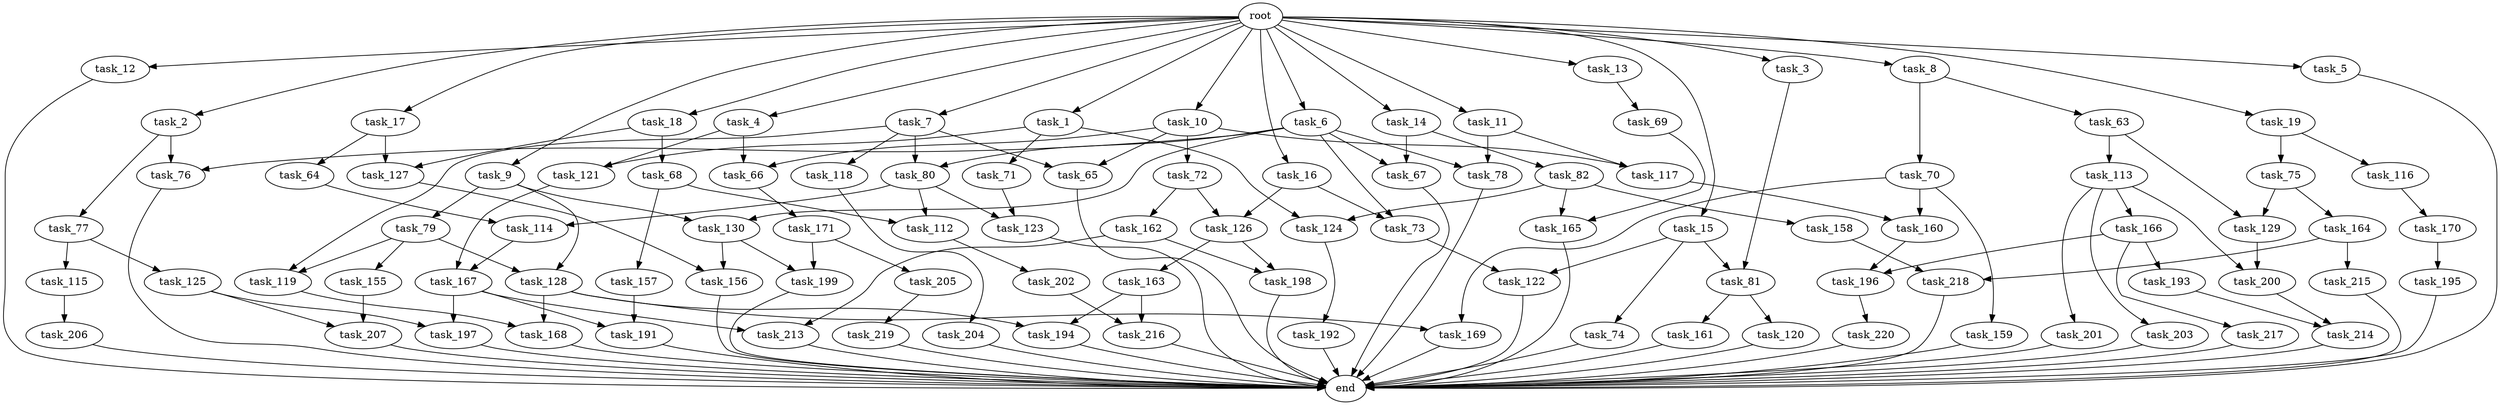 digraph G {
  task_207 [size="584115552.256000"];
  task_192 [size="549755813.888000"];
  task_16 [size="1.024000"];
  task_219 [size="549755813.888000"];
  task_168 [size="627065225.216000"];
  task_115 [size="695784701.952000"];
  task_158 [size="214748364.800000"];
  task_125 [size="695784701.952000"];
  task_12 [size="1.024000"];
  task_119 [size="1279900254.208000"];
  task_114 [size="910533066.752000"];
  task_113 [size="309237645.312000"];
  task_68 [size="34359738.368000"];
  task_166 [size="34359738.368000"];
  task_162 [size="858993459.200000"];
  task_19 [size="1.024000"];
  task_14 [size="1.024000"];
  task_1 [size="1.024000"];
  task_2 [size="1.024000"];
  task_156 [size="996432412.672000"];
  task_123 [size="1245540515.840000"];
  task_79 [size="695784701.952000"];
  task_72 [size="214748364.800000"];
  task_200 [size="171798691.840000"];
  task_63 [size="420906795.008000"];
  task_217 [size="214748364.800000"];
  root [size="0.000000"];
  task_202 [size="420906795.008000"];
  task_216 [size="498216206.336000"];
  task_117 [size="429496729.600000"];
  task_7 [size="1.024000"];
  task_74 [size="420906795.008000"];
  task_118 [size="858993459.200000"];
  task_18 [size="1.024000"];
  task_220 [size="695784701.952000"];
  task_157 [size="549755813.888000"];
  task_198 [size="1168231104.512000"];
  task_129 [size="618475290.624000"];
  task_215 [size="309237645.312000"];
  task_82 [size="858993459.200000"];
  task_203 [size="34359738.368000"];
  task_80 [size="1279900254.208000"];
  task_155 [size="420906795.008000"];
  task_77 [size="77309411.328000"];
  task_195 [size="137438953.472000"];
  task_11 [size="1.024000"];
  task_66 [size="523986010.112000"];
  task_4 [size="1.024000"];
  task_218 [size="858993459.200000"];
  task_191 [size="498216206.336000"];
  task_112 [size="1245540515.840000"];
  task_199 [size="996432412.672000"];
  task_65 [size="1073741824.000000"];
  task_69 [size="549755813.888000"];
  task_73 [size="1279900254.208000"];
  task_76 [size="498216206.336000"];
  task_159 [size="549755813.888000"];
  task_10 [size="1.024000"];
  task_81 [size="455266533.376000"];
  task_130 [size="1116691496.960000"];
  task_205 [size="137438953.472000"];
  task_13 [size="1.024000"];
  task_163 [size="309237645.312000"];
  task_122 [size="558345748.480000"];
  task_6 [size="1.024000"];
  task_214 [size="773094113.280000"];
  task_75 [size="77309411.328000"];
  task_64 [size="309237645.312000"];
  task_121 [size="858993459.200000"];
  task_15 [size="1.024000"];
  task_169 [size="627065225.216000"];
  end [size="0.000000"];
  task_164 [size="309237645.312000"];
  task_167 [size="1279900254.208000"];
  task_196 [size="429496729.600000"];
  task_70 [size="420906795.008000"];
  task_160 [size="584115552.256000"];
  task_193 [size="214748364.800000"];
  task_78 [size="635655159.808000"];
  task_3 [size="1.024000"];
  task_170 [size="695784701.952000"];
  task_71 [size="549755813.888000"];
  task_197 [size="970662608.896000"];
  task_201 [size="34359738.368000"];
  task_194 [size="498216206.336000"];
  task_8 [size="1.024000"];
  task_126 [size="1717986918.400000"];
  task_9 [size="1.024000"];
  task_120 [size="420906795.008000"];
  task_5 [size="1.024000"];
  task_67 [size="1279900254.208000"];
  task_161 [size="420906795.008000"];
  task_17 [size="1.024000"];
  task_204 [size="214748364.800000"];
  task_165 [size="1073741824.000000"];
  task_127 [size="343597383.680000"];
  task_116 [size="77309411.328000"];
  task_124 [size="764504178.688000"];
  task_171 [size="34359738.368000"];
  task_213 [size="1279900254.208000"];
  task_128 [size="1116691496.960000"];
  task_206 [size="77309411.328000"];

  task_207 -> end [size="1.000000"];
  task_192 -> end [size="1.000000"];
  task_16 -> task_73 [size="838860800.000000"];
  task_16 -> task_126 [size="838860800.000000"];
  task_219 -> end [size="1.000000"];
  task_168 -> end [size="1.000000"];
  task_115 -> task_206 [size="75497472.000000"];
  task_158 -> task_218 [size="536870912.000000"];
  task_125 -> task_207 [size="536870912.000000"];
  task_125 -> task_197 [size="536870912.000000"];
  task_12 -> end [size="1.000000"];
  task_119 -> task_168 [size="536870912.000000"];
  task_114 -> task_167 [size="838860800.000000"];
  task_113 -> task_166 [size="33554432.000000"];
  task_113 -> task_200 [size="33554432.000000"];
  task_113 -> task_203 [size="33554432.000000"];
  task_113 -> task_201 [size="33554432.000000"];
  task_68 -> task_112 [size="536870912.000000"];
  task_68 -> task_157 [size="536870912.000000"];
  task_166 -> task_193 [size="209715200.000000"];
  task_166 -> task_217 [size="209715200.000000"];
  task_166 -> task_196 [size="209715200.000000"];
  task_162 -> task_213 [size="838860800.000000"];
  task_162 -> task_198 [size="838860800.000000"];
  task_19 -> task_75 [size="75497472.000000"];
  task_19 -> task_116 [size="75497472.000000"];
  task_14 -> task_82 [size="838860800.000000"];
  task_14 -> task_67 [size="838860800.000000"];
  task_1 -> task_71 [size="536870912.000000"];
  task_1 -> task_121 [size="536870912.000000"];
  task_1 -> task_124 [size="536870912.000000"];
  task_2 -> task_76 [size="75497472.000000"];
  task_2 -> task_77 [size="75497472.000000"];
  task_156 -> end [size="1.000000"];
  task_123 -> end [size="1.000000"];
  task_79 -> task_119 [size="411041792.000000"];
  task_79 -> task_128 [size="411041792.000000"];
  task_79 -> task_155 [size="411041792.000000"];
  task_72 -> task_162 [size="838860800.000000"];
  task_72 -> task_126 [size="838860800.000000"];
  task_200 -> task_214 [size="75497472.000000"];
  task_63 -> task_113 [size="301989888.000000"];
  task_63 -> task_129 [size="301989888.000000"];
  task_217 -> end [size="1.000000"];
  root -> task_2 [size="1.000000"];
  root -> task_7 [size="1.000000"];
  root -> task_5 [size="1.000000"];
  root -> task_11 [size="1.000000"];
  root -> task_10 [size="1.000000"];
  root -> task_16 [size="1.000000"];
  root -> task_4 [size="1.000000"];
  root -> task_17 [size="1.000000"];
  root -> task_3 [size="1.000000"];
  root -> task_13 [size="1.000000"];
  root -> task_18 [size="1.000000"];
  root -> task_9 [size="1.000000"];
  root -> task_19 [size="1.000000"];
  root -> task_6 [size="1.000000"];
  root -> task_14 [size="1.000000"];
  root -> task_8 [size="1.000000"];
  root -> task_12 [size="1.000000"];
  root -> task_15 [size="1.000000"];
  root -> task_1 [size="1.000000"];
  task_202 -> task_216 [size="75497472.000000"];
  task_216 -> end [size="1.000000"];
  task_117 -> task_160 [size="33554432.000000"];
  task_7 -> task_119 [size="838860800.000000"];
  task_7 -> task_118 [size="838860800.000000"];
  task_7 -> task_80 [size="838860800.000000"];
  task_7 -> task_65 [size="838860800.000000"];
  task_74 -> end [size="1.000000"];
  task_118 -> task_204 [size="209715200.000000"];
  task_18 -> task_68 [size="33554432.000000"];
  task_18 -> task_127 [size="33554432.000000"];
  task_220 -> end [size="1.000000"];
  task_157 -> task_191 [size="75497472.000000"];
  task_198 -> end [size="1.000000"];
  task_129 -> task_200 [size="134217728.000000"];
  task_215 -> end [size="1.000000"];
  task_82 -> task_158 [size="209715200.000000"];
  task_82 -> task_165 [size="209715200.000000"];
  task_82 -> task_124 [size="209715200.000000"];
  task_203 -> end [size="1.000000"];
  task_80 -> task_114 [size="679477248.000000"];
  task_80 -> task_123 [size="679477248.000000"];
  task_80 -> task_112 [size="679477248.000000"];
  task_155 -> task_207 [size="33554432.000000"];
  task_77 -> task_115 [size="679477248.000000"];
  task_77 -> task_125 [size="679477248.000000"];
  task_195 -> end [size="1.000000"];
  task_11 -> task_78 [size="209715200.000000"];
  task_11 -> task_117 [size="209715200.000000"];
  task_66 -> task_171 [size="33554432.000000"];
  task_4 -> task_66 [size="301989888.000000"];
  task_4 -> task_121 [size="301989888.000000"];
  task_218 -> end [size="1.000000"];
  task_191 -> end [size="1.000000"];
  task_112 -> task_202 [size="411041792.000000"];
  task_199 -> end [size="1.000000"];
  task_65 -> end [size="1.000000"];
  task_69 -> task_165 [size="838860800.000000"];
  task_73 -> task_122 [size="134217728.000000"];
  task_76 -> end [size="1.000000"];
  task_159 -> end [size="1.000000"];
  task_10 -> task_66 [size="209715200.000000"];
  task_10 -> task_65 [size="209715200.000000"];
  task_10 -> task_117 [size="209715200.000000"];
  task_10 -> task_72 [size="209715200.000000"];
  task_81 -> task_120 [size="411041792.000000"];
  task_81 -> task_161 [size="411041792.000000"];
  task_130 -> task_156 [size="838860800.000000"];
  task_130 -> task_199 [size="838860800.000000"];
  task_205 -> task_219 [size="536870912.000000"];
  task_13 -> task_69 [size="536870912.000000"];
  task_163 -> task_216 [size="411041792.000000"];
  task_163 -> task_194 [size="411041792.000000"];
  task_122 -> end [size="1.000000"];
  task_6 -> task_67 [size="411041792.000000"];
  task_6 -> task_78 [size="411041792.000000"];
  task_6 -> task_80 [size="411041792.000000"];
  task_6 -> task_73 [size="411041792.000000"];
  task_6 -> task_130 [size="411041792.000000"];
  task_6 -> task_76 [size="411041792.000000"];
  task_214 -> end [size="1.000000"];
  task_75 -> task_164 [size="301989888.000000"];
  task_75 -> task_129 [size="301989888.000000"];
  task_64 -> task_114 [size="209715200.000000"];
  task_121 -> task_167 [size="411041792.000000"];
  task_15 -> task_74 [size="411041792.000000"];
  task_15 -> task_81 [size="411041792.000000"];
  task_15 -> task_122 [size="411041792.000000"];
  task_169 -> end [size="1.000000"];
  task_164 -> task_215 [size="301989888.000000"];
  task_164 -> task_218 [size="301989888.000000"];
  task_167 -> task_191 [size="411041792.000000"];
  task_167 -> task_197 [size="411041792.000000"];
  task_167 -> task_213 [size="411041792.000000"];
  task_196 -> task_220 [size="679477248.000000"];
  task_70 -> task_159 [size="536870912.000000"];
  task_70 -> task_160 [size="536870912.000000"];
  task_70 -> task_169 [size="536870912.000000"];
  task_160 -> task_196 [size="209715200.000000"];
  task_193 -> task_214 [size="679477248.000000"];
  task_78 -> end [size="1.000000"];
  task_3 -> task_81 [size="33554432.000000"];
  task_170 -> task_195 [size="134217728.000000"];
  task_71 -> task_123 [size="536870912.000000"];
  task_197 -> end [size="1.000000"];
  task_201 -> end [size="1.000000"];
  task_194 -> end [size="1.000000"];
  task_8 -> task_70 [size="411041792.000000"];
  task_8 -> task_63 [size="411041792.000000"];
  task_126 -> task_163 [size="301989888.000000"];
  task_126 -> task_198 [size="301989888.000000"];
  task_9 -> task_128 [size="679477248.000000"];
  task_9 -> task_130 [size="679477248.000000"];
  task_9 -> task_79 [size="679477248.000000"];
  task_120 -> end [size="1.000000"];
  task_5 -> end [size="1.000000"];
  task_67 -> end [size="1.000000"];
  task_161 -> end [size="1.000000"];
  task_17 -> task_127 [size="301989888.000000"];
  task_17 -> task_64 [size="301989888.000000"];
  task_204 -> end [size="1.000000"];
  task_165 -> end [size="1.000000"];
  task_127 -> task_156 [size="134217728.000000"];
  task_116 -> task_170 [size="679477248.000000"];
  task_124 -> task_192 [size="536870912.000000"];
  task_171 -> task_205 [size="134217728.000000"];
  task_171 -> task_199 [size="134217728.000000"];
  task_213 -> end [size="1.000000"];
  task_128 -> task_168 [size="75497472.000000"];
  task_128 -> task_194 [size="75497472.000000"];
  task_128 -> task_169 [size="75497472.000000"];
  task_206 -> end [size="1.000000"];
}
